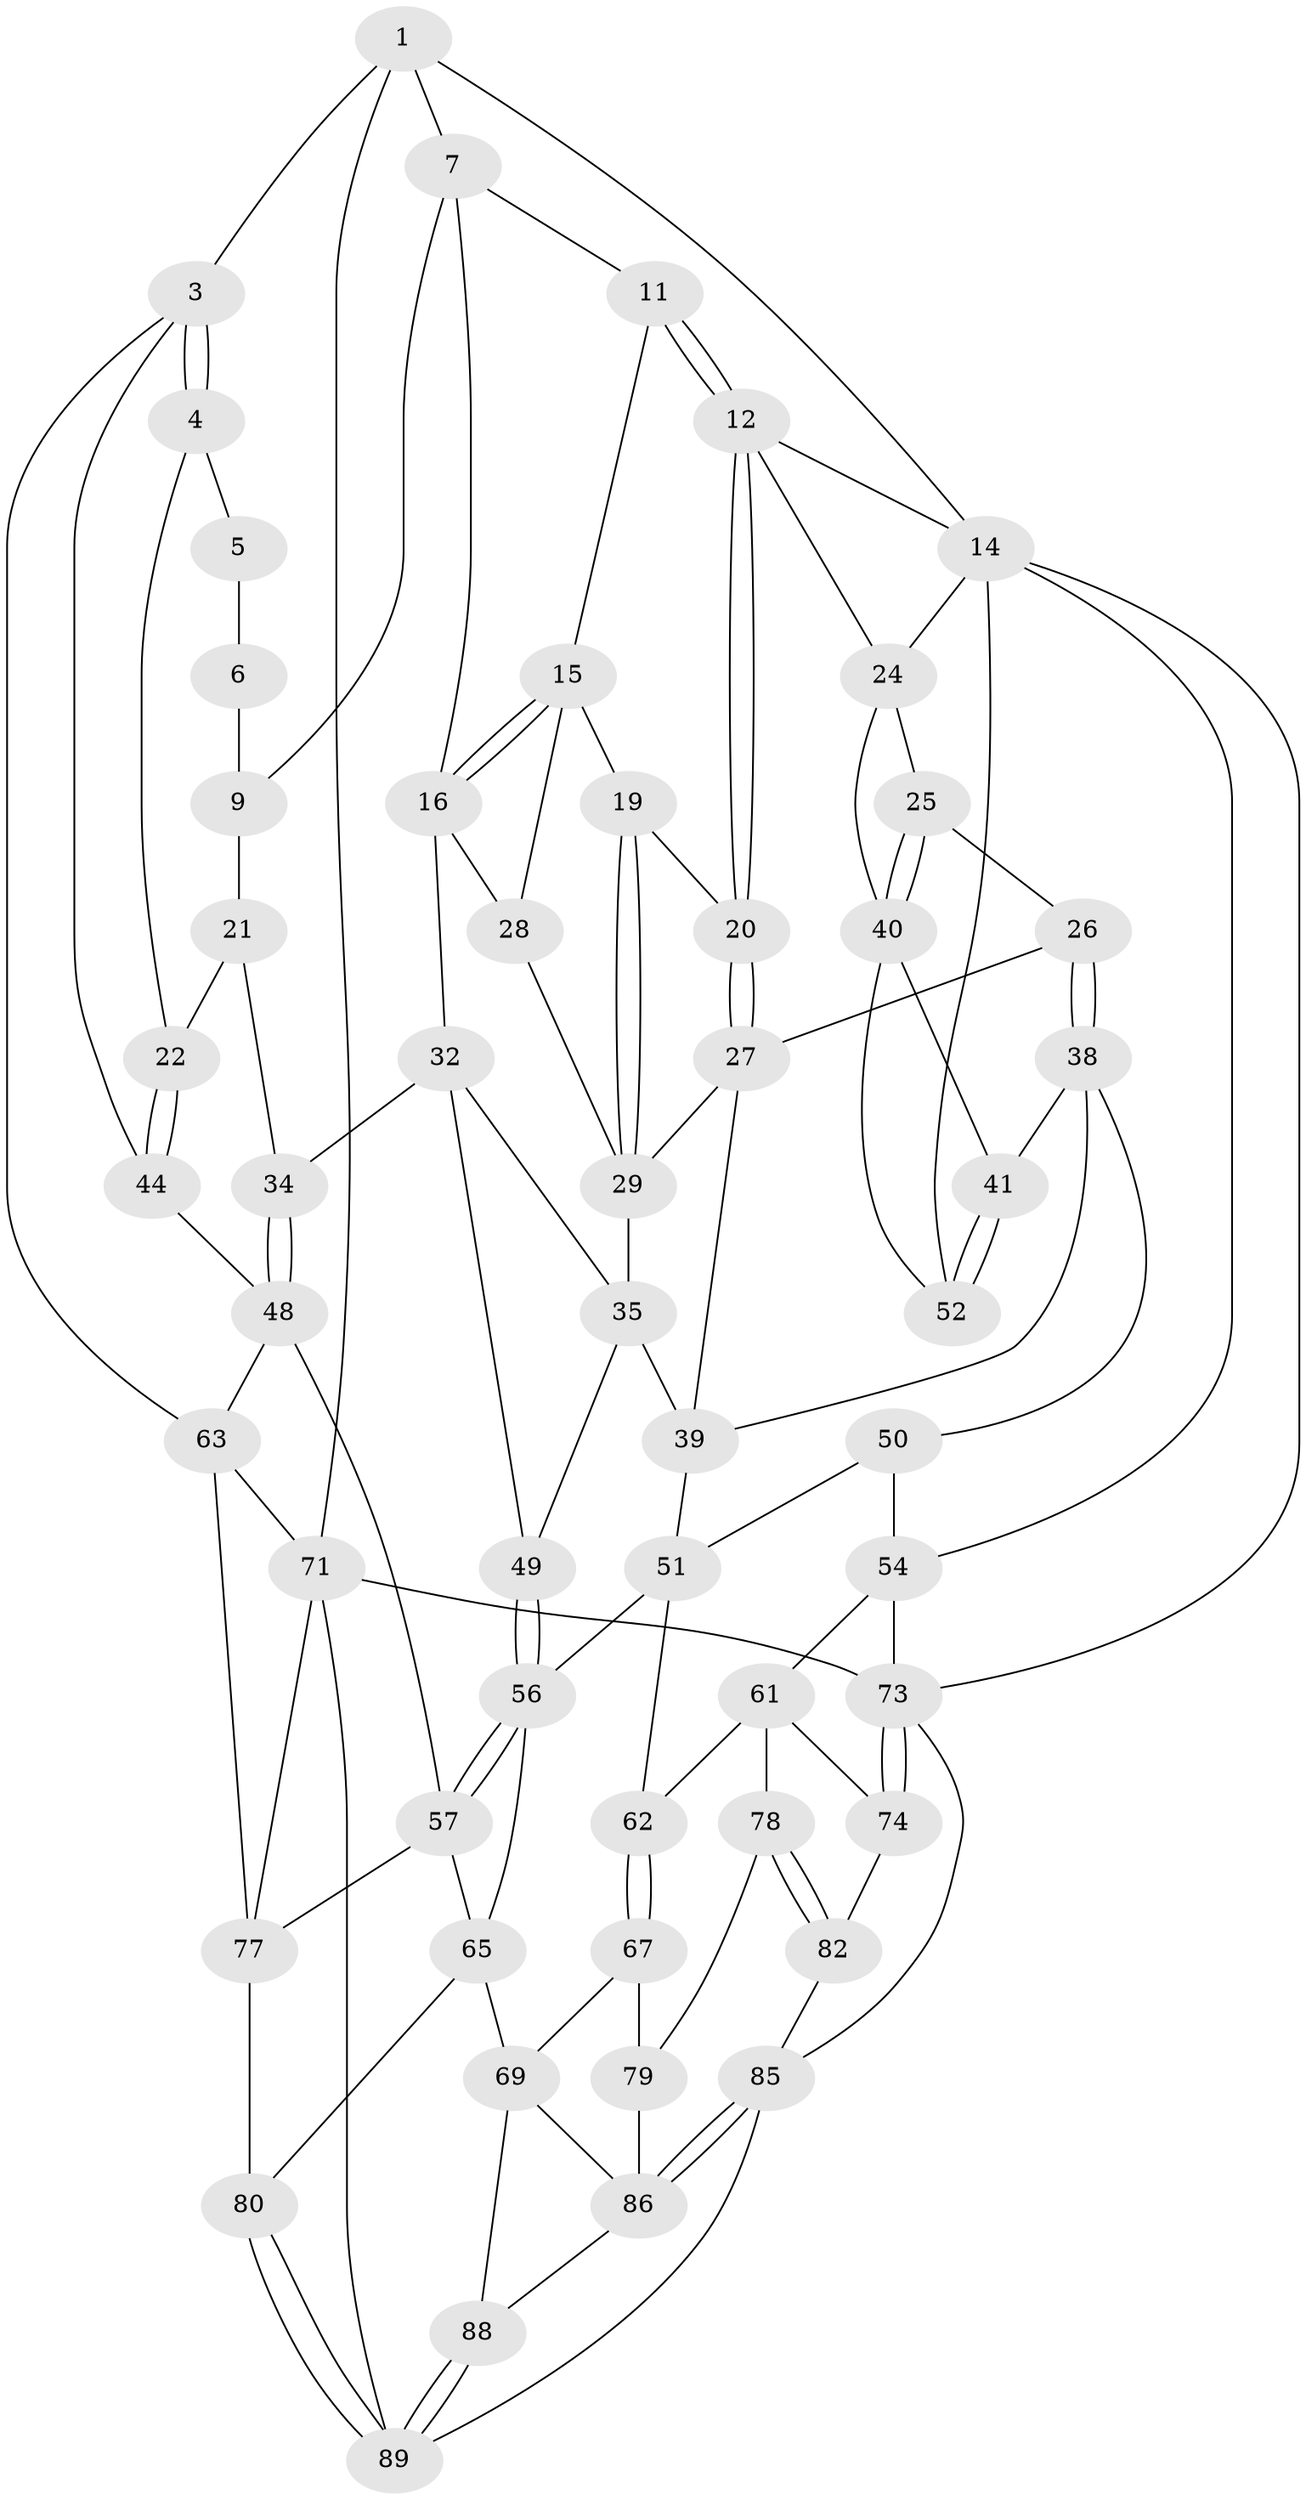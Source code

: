 // original degree distribution, {3: 0.021505376344086023, 6: 0.17204301075268819, 5: 0.6021505376344086, 4: 0.20430107526881722}
// Generated by graph-tools (version 1.1) at 2025/11/02/27/25 16:11:57]
// undirected, 56 vertices, 119 edges
graph export_dot {
graph [start="1"]
  node [color=gray90,style=filled];
  1 [pos="+0.17263454777141177+0",super="+2"];
  3 [pos="+0+0",super="+45"];
  4 [pos="+0+0.04408853898628239",super="+23"];
  5 [pos="+0.11647285231813762+0.024707987884925627"];
  6 [pos="+0.16866322871766912+0"];
  7 [pos="+0.3783687163839543+0",super="+8"];
  9 [pos="+0.2903217068656411+0.06558403295526091",super="+10"];
  11 [pos="+0.44925731181387946+0"];
  12 [pos="+0.8255081183419912+0",super="+13"];
  14 [pos="+1+0",super="+53"];
  15 [pos="+0.4908423891757551+0",super="+18"];
  16 [pos="+0.47978480631243664+0.07032607299914544",super="+17"];
  19 [pos="+0.6073401738591107+0.06709346350807219"];
  20 [pos="+0.8111494302413365+0"];
  21 [pos="+0.15859646782990458+0.12587267950333025",super="+31"];
  22 [pos="+0.14337268491619048+0.13073322368971715"];
  24 [pos="+0.9257736443985591+0.08653267676724702",super="+37"];
  25 [pos="+0.9048790810235121+0.11842237920010265"];
  26 [pos="+0.8103872566340827+0.11117427873259597"];
  27 [pos="+0.7684272194049779+0.060667383450197426",super="+36"];
  28 [pos="+0.5032828173812706+0.07454303642506128"];
  29 [pos="+0.611776207730599+0.08608122769456805",super="+30"];
  32 [pos="+0.4232597157150069+0.15175781258817564",super="+33"];
  34 [pos="+0.34526785808931376+0.25754722957040327"];
  35 [pos="+0.5690266979831914+0.16366755757978207",super="+47"];
  38 [pos="+0.8213442929266087+0.24254435621509446",super="+42"];
  39 [pos="+0.6979539324405333+0.24533412678188768",super="+46"];
  40 [pos="+0.9058692347499421+0.12968163179648803",super="+43"];
  41 [pos="+0.8924093349999974+0.2638839847037474"];
  44 [pos="+0.025603943308176273+0.36368383303941615"];
  48 [pos="+0.19857209914618082+0.41312114809910044",super="+58"];
  49 [pos="+0.5129299568273666+0.3248537887838394"];
  50 [pos="+0.8242978805376423+0.4570039153018149"];
  51 [pos="+0.718207972939922+0.4361696177268266",super="+59"];
  52 [pos="+1+0.2854762681837688"];
  54 [pos="+1+0.6827213006543444",super="+55"];
  56 [pos="+0.5095787897641971+0.370696913968505",super="+60"];
  57 [pos="+0.2931384592292077+0.5192531578840675",super="+66"];
  61 [pos="+0.7506521002618828+0.6025112893915053",super="+76"];
  62 [pos="+0.6588339893698837+0.6173596477050041"];
  63 [pos="+0.12186776463131069+0.6897883381021414",super="+64"];
  65 [pos="+0.44064889179027605+0.5972111658541487",super="+70"];
  67 [pos="+0.659200989882862+0.6638304553426532",super="+68"];
  69 [pos="+0.45287400929532007+0.6602859619306732",super="+87"];
  71 [pos="+0+1",super="+72"];
  73 [pos="+1+0.7265353531328798",super="+92"];
  74 [pos="+1+0.7405011949740544",super="+75"];
  77 [pos="+0.26181196217826436+0.766146413912948",super="+81"];
  78 [pos="+0.6716233525779267+0.6800753323192097"];
  79 [pos="+0.660247582862969+0.6729058287512797",super="+83"];
  80 [pos="+0.28201471105603154+0.788632725281831"];
  82 [pos="+0.7210776635200898+0.7536394490569921",super="+84"];
  85 [pos="+0.6688004601202403+0.9440326782237711",super="+93"];
  86 [pos="+0.6004017136959413+0.8822726729859944",super="+90"];
  88 [pos="+0.37275340631742704+0.8952618658395424"];
  89 [pos="+0.34181517380743437+0.909735192986362",super="+91"];
  1 -- 7;
  1 -- 3;
  1 -- 14;
  1 -- 71;
  3 -- 4;
  3 -- 4;
  3 -- 44;
  3 -- 63;
  4 -- 5 [weight=2];
  4 -- 22;
  5 -- 6;
  6 -- 9;
  7 -- 11;
  7 -- 9;
  7 -- 16;
  9 -- 21 [weight=2];
  11 -- 12;
  11 -- 12;
  11 -- 15;
  12 -- 20;
  12 -- 20;
  12 -- 24;
  12 -- 14;
  14 -- 54;
  14 -- 52;
  14 -- 24;
  14 -- 73;
  15 -- 16;
  15 -- 16;
  15 -- 19;
  15 -- 28;
  16 -- 28;
  16 -- 32;
  19 -- 20;
  19 -- 29;
  19 -- 29;
  20 -- 27;
  20 -- 27;
  21 -- 22;
  21 -- 34;
  22 -- 44;
  22 -- 44;
  24 -- 25;
  24 -- 40;
  25 -- 26;
  25 -- 40;
  25 -- 40;
  26 -- 27;
  26 -- 38;
  26 -- 38;
  27 -- 29;
  27 -- 39;
  28 -- 29;
  29 -- 35;
  32 -- 35;
  32 -- 49;
  32 -- 34;
  34 -- 48;
  34 -- 48;
  35 -- 49;
  35 -- 39;
  38 -- 39;
  38 -- 41;
  38 -- 50;
  39 -- 51;
  40 -- 41;
  40 -- 52;
  41 -- 52;
  41 -- 52;
  44 -- 48;
  48 -- 57;
  48 -- 63;
  49 -- 56;
  49 -- 56;
  50 -- 51;
  50 -- 54;
  51 -- 62;
  51 -- 56;
  54 -- 73;
  54 -- 61;
  56 -- 57;
  56 -- 57;
  56 -- 65;
  57 -- 65;
  57 -- 77;
  61 -- 62;
  61 -- 74;
  61 -- 78;
  62 -- 67;
  62 -- 67;
  63 -- 77;
  63 -- 71;
  65 -- 80;
  65 -- 69;
  67 -- 79 [weight=2];
  67 -- 69;
  69 -- 88;
  69 -- 86;
  71 -- 73;
  71 -- 89;
  71 -- 77;
  73 -- 74;
  73 -- 74;
  73 -- 85;
  74 -- 82 [weight=2];
  77 -- 80;
  78 -- 79;
  78 -- 82;
  78 -- 82;
  79 -- 86;
  80 -- 89;
  80 -- 89;
  82 -- 85;
  85 -- 86;
  85 -- 86;
  85 -- 89;
  86 -- 88;
  88 -- 89;
  88 -- 89;
}
